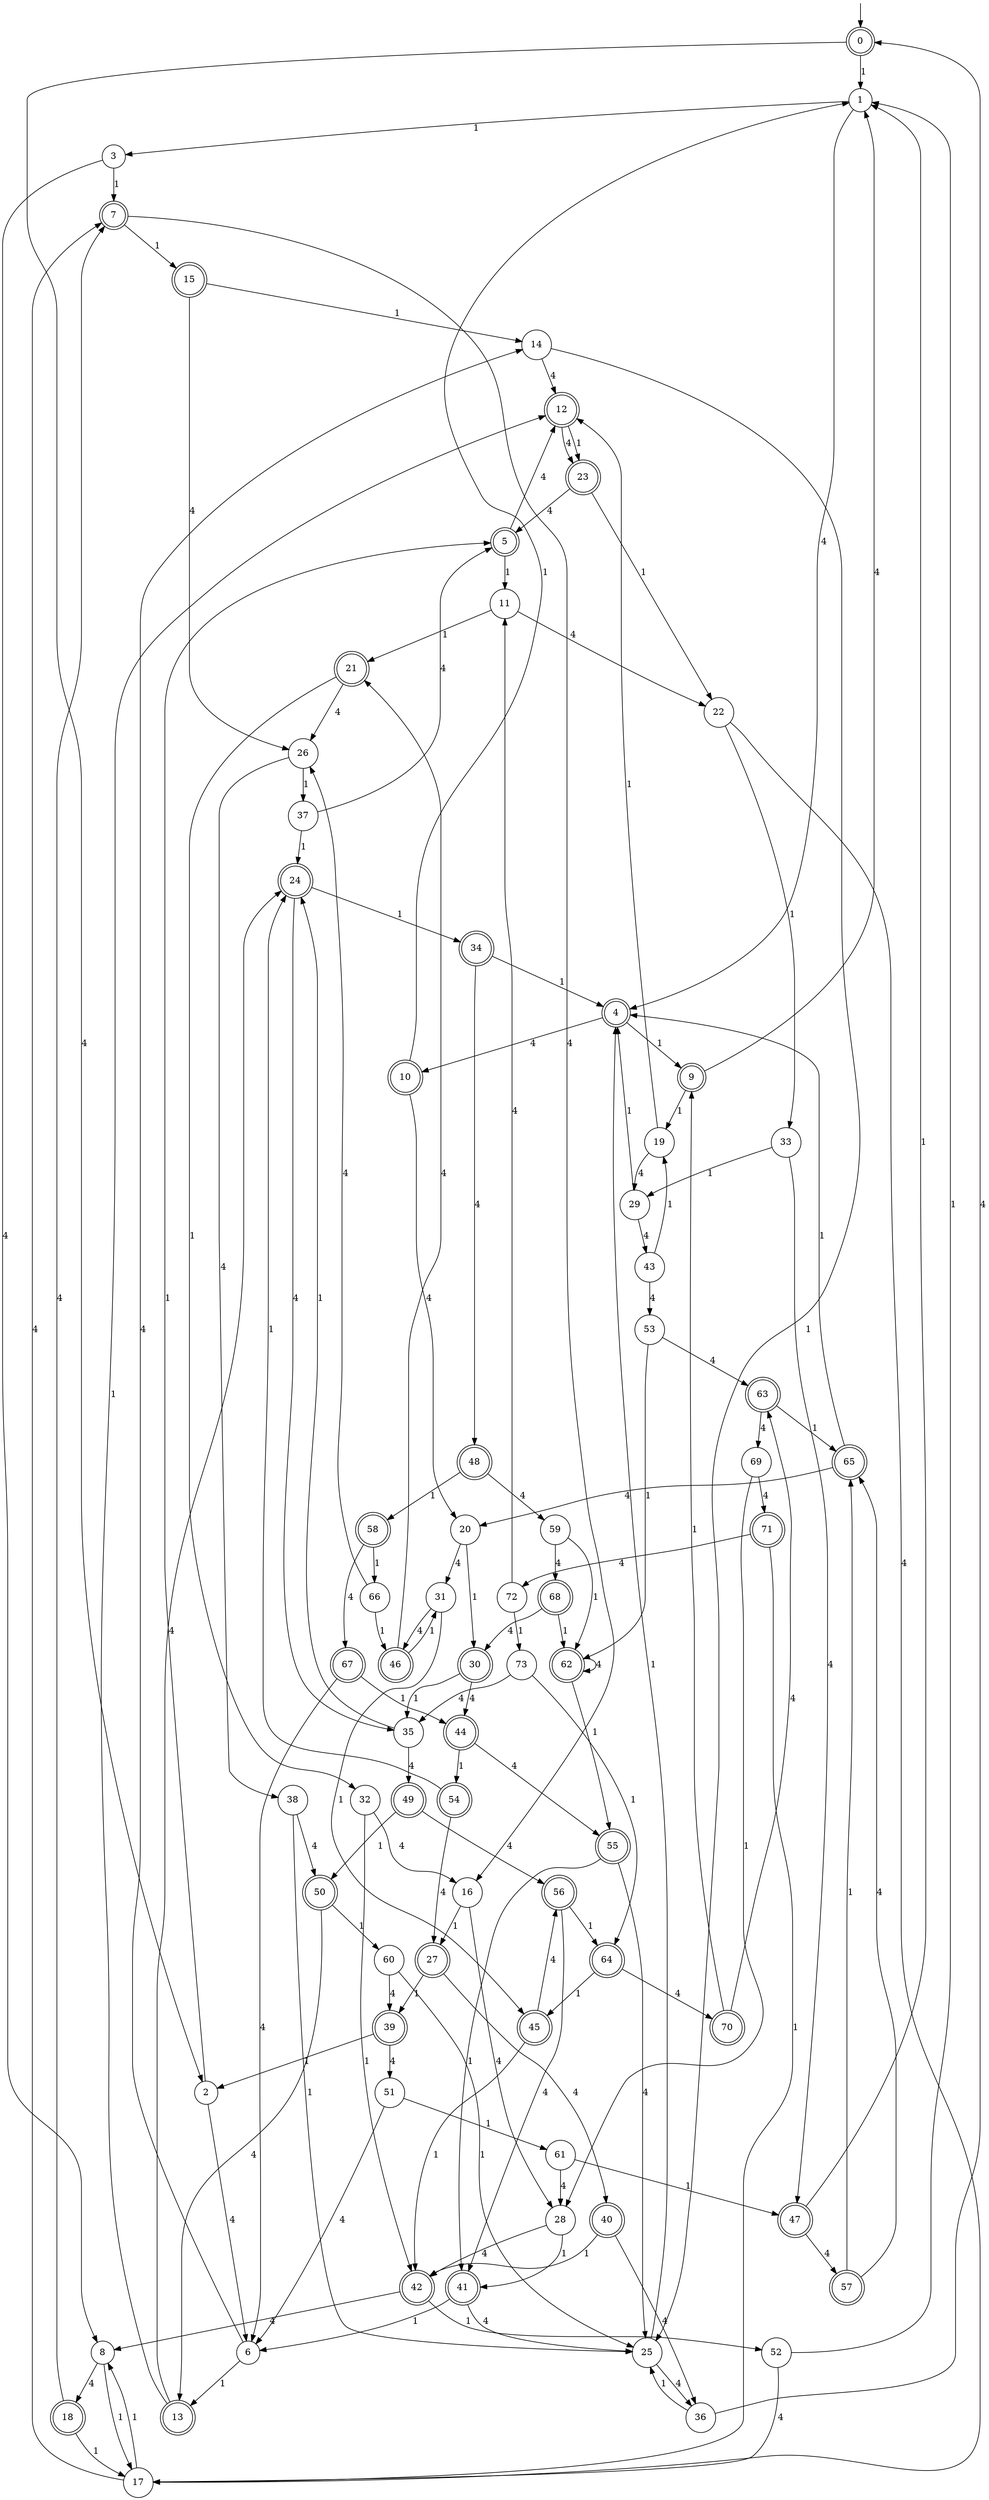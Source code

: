 digraph g {

	s0 [shape="doublecircle" label="0"];
	s1 [shape="circle" label="1"];
	s2 [shape="circle" label="2"];
	s3 [shape="circle" label="3"];
	s4 [shape="doublecircle" label="4"];
	s5 [shape="doublecircle" label="5"];
	s6 [shape="circle" label="6"];
	s7 [shape="doublecircle" label="7"];
	s8 [shape="circle" label="8"];
	s9 [shape="doublecircle" label="9"];
	s10 [shape="doublecircle" label="10"];
	s11 [shape="circle" label="11"];
	s12 [shape="doublecircle" label="12"];
	s13 [shape="doublecircle" label="13"];
	s14 [shape="circle" label="14"];
	s15 [shape="doublecircle" label="15"];
	s16 [shape="circle" label="16"];
	s17 [shape="circle" label="17"];
	s18 [shape="doublecircle" label="18"];
	s19 [shape="circle" label="19"];
	s20 [shape="circle" label="20"];
	s21 [shape="doublecircle" label="21"];
	s22 [shape="circle" label="22"];
	s23 [shape="doublecircle" label="23"];
	s24 [shape="doublecircle" label="24"];
	s25 [shape="circle" label="25"];
	s26 [shape="circle" label="26"];
	s27 [shape="doublecircle" label="27"];
	s28 [shape="circle" label="28"];
	s29 [shape="circle" label="29"];
	s30 [shape="doublecircle" label="30"];
	s31 [shape="circle" label="31"];
	s32 [shape="circle" label="32"];
	s33 [shape="circle" label="33"];
	s34 [shape="doublecircle" label="34"];
	s35 [shape="circle" label="35"];
	s36 [shape="circle" label="36"];
	s37 [shape="circle" label="37"];
	s38 [shape="circle" label="38"];
	s39 [shape="doublecircle" label="39"];
	s40 [shape="doublecircle" label="40"];
	s41 [shape="doublecircle" label="41"];
	s42 [shape="doublecircle" label="42"];
	s43 [shape="circle" label="43"];
	s44 [shape="doublecircle" label="44"];
	s45 [shape="doublecircle" label="45"];
	s46 [shape="doublecircle" label="46"];
	s47 [shape="doublecircle" label="47"];
	s48 [shape="doublecircle" label="48"];
	s49 [shape="doublecircle" label="49"];
	s50 [shape="doublecircle" label="50"];
	s51 [shape="circle" label="51"];
	s52 [shape="circle" label="52"];
	s53 [shape="circle" label="53"];
	s54 [shape="doublecircle" label="54"];
	s55 [shape="doublecircle" label="55"];
	s56 [shape="doublecircle" label="56"];
	s57 [shape="doublecircle" label="57"];
	s58 [shape="doublecircle" label="58"];
	s59 [shape="circle" label="59"];
	s60 [shape="circle" label="60"];
	s61 [shape="circle" label="61"];
	s62 [shape="doublecircle" label="62"];
	s63 [shape="doublecircle" label="63"];
	s64 [shape="doublecircle" label="64"];
	s65 [shape="doublecircle" label="65"];
	s66 [shape="circle" label="66"];
	s67 [shape="doublecircle" label="67"];
	s68 [shape="doublecircle" label="68"];
	s69 [shape="circle" label="69"];
	s70 [shape="doublecircle" label="70"];
	s71 [shape="doublecircle" label="71"];
	s72 [shape="circle" label="72"];
	s73 [shape="circle" label="73"];
	s0 -> s1 [label="1"];
	s0 -> s2 [label="4"];
	s1 -> s3 [label="1"];
	s1 -> s4 [label="4"];
	s2 -> s5 [label="1"];
	s2 -> s6 [label="4"];
	s3 -> s7 [label="1"];
	s3 -> s8 [label="4"];
	s4 -> s9 [label="1"];
	s4 -> s10 [label="4"];
	s5 -> s11 [label="1"];
	s5 -> s12 [label="4"];
	s6 -> s13 [label="1"];
	s6 -> s14 [label="4"];
	s7 -> s15 [label="1"];
	s7 -> s16 [label="4"];
	s8 -> s17 [label="1"];
	s8 -> s18 [label="4"];
	s9 -> s19 [label="1"];
	s9 -> s1 [label="4"];
	s10 -> s1 [label="1"];
	s10 -> s20 [label="4"];
	s11 -> s21 [label="1"];
	s11 -> s22 [label="4"];
	s12 -> s23 [label="1"];
	s12 -> s23 [label="4"];
	s13 -> s12 [label="1"];
	s13 -> s24 [label="4"];
	s14 -> s25 [label="1"];
	s14 -> s12 [label="4"];
	s15 -> s14 [label="1"];
	s15 -> s26 [label="4"];
	s16 -> s27 [label="1"];
	s16 -> s28 [label="4"];
	s17 -> s8 [label="1"];
	s17 -> s7 [label="4"];
	s18 -> s17 [label="1"];
	s18 -> s7 [label="4"];
	s19 -> s12 [label="1"];
	s19 -> s29 [label="4"];
	s20 -> s30 [label="1"];
	s20 -> s31 [label="4"];
	s21 -> s32 [label="1"];
	s21 -> s26 [label="4"];
	s22 -> s33 [label="1"];
	s22 -> s17 [label="4"];
	s23 -> s22 [label="1"];
	s23 -> s5 [label="4"];
	s24 -> s34 [label="1"];
	s24 -> s35 [label="4"];
	s25 -> s4 [label="1"];
	s25 -> s36 [label="4"];
	s26 -> s37 [label="1"];
	s26 -> s38 [label="4"];
	s27 -> s39 [label="1"];
	s27 -> s40 [label="4"];
	s28 -> s41 [label="1"];
	s28 -> s42 [label="4"];
	s29 -> s4 [label="1"];
	s29 -> s43 [label="4"];
	s30 -> s35 [label="1"];
	s30 -> s44 [label="4"];
	s31 -> s45 [label="1"];
	s31 -> s46 [label="4"];
	s32 -> s42 [label="1"];
	s32 -> s16 [label="4"];
	s33 -> s29 [label="1"];
	s33 -> s47 [label="4"];
	s34 -> s4 [label="1"];
	s34 -> s48 [label="4"];
	s35 -> s24 [label="1"];
	s35 -> s49 [label="4"];
	s36 -> s25 [label="1"];
	s36 -> s0 [label="4"];
	s37 -> s24 [label="1"];
	s37 -> s5 [label="4"];
	s38 -> s25 [label="1"];
	s38 -> s50 [label="4"];
	s39 -> s2 [label="1"];
	s39 -> s51 [label="4"];
	s40 -> s42 [label="1"];
	s40 -> s36 [label="4"];
	s41 -> s6 [label="1"];
	s41 -> s25 [label="4"];
	s42 -> s52 [label="1"];
	s42 -> s8 [label="4"];
	s43 -> s19 [label="1"];
	s43 -> s53 [label="4"];
	s44 -> s54 [label="1"];
	s44 -> s55 [label="4"];
	s45 -> s42 [label="1"];
	s45 -> s56 [label="4"];
	s46 -> s31 [label="1"];
	s46 -> s21 [label="4"];
	s47 -> s1 [label="1"];
	s47 -> s57 [label="4"];
	s48 -> s58 [label="1"];
	s48 -> s59 [label="4"];
	s49 -> s50 [label="1"];
	s49 -> s56 [label="4"];
	s50 -> s60 [label="1"];
	s50 -> s13 [label="4"];
	s51 -> s61 [label="1"];
	s51 -> s6 [label="4"];
	s52 -> s1 [label="1"];
	s52 -> s17 [label="4"];
	s53 -> s62 [label="1"];
	s53 -> s63 [label="4"];
	s54 -> s24 [label="1"];
	s54 -> s27 [label="4"];
	s55 -> s41 [label="1"];
	s55 -> s25 [label="4"];
	s56 -> s64 [label="1"];
	s56 -> s41 [label="4"];
	s57 -> s65 [label="1"];
	s57 -> s65 [label="4"];
	s58 -> s66 [label="1"];
	s58 -> s67 [label="4"];
	s59 -> s62 [label="1"];
	s59 -> s68 [label="4"];
	s60 -> s25 [label="1"];
	s60 -> s39 [label="4"];
	s61 -> s47 [label="1"];
	s61 -> s28 [label="4"];
	s62 -> s55 [label="1"];
	s62 -> s62 [label="4"];
	s63 -> s65 [label="1"];
	s63 -> s69 [label="4"];
	s64 -> s45 [label="1"];
	s64 -> s70 [label="4"];
	s65 -> s4 [label="1"];
	s65 -> s20 [label="4"];
	s66 -> s46 [label="1"];
	s66 -> s26 [label="4"];
	s67 -> s44 [label="1"];
	s67 -> s6 [label="4"];
	s68 -> s62 [label="1"];
	s68 -> s30 [label="4"];
	s69 -> s28 [label="1"];
	s69 -> s71 [label="4"];
	s70 -> s9 [label="1"];
	s70 -> s63 [label="4"];
	s71 -> s17 [label="1"];
	s71 -> s72 [label="4"];
	s72 -> s73 [label="1"];
	s72 -> s11 [label="4"];
	s73 -> s64 [label="1"];
	s73 -> s35 [label="4"];

__start0 [label="" shape="none" width="0" height="0"];
__start0 -> s0;

}

